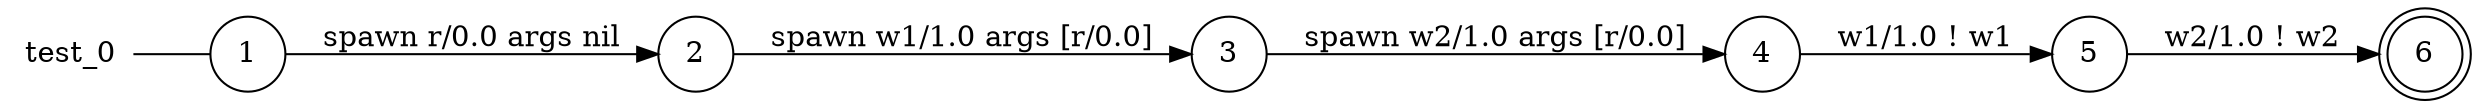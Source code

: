 digraph test_0 {
	rankdir="LR";
	n_0 [label="test_0", shape="plaintext"];
	n_1 [id="1", shape=circle, label="1"];
	n_0 -> n_1 [arrowhead=none];
	n_2 [id="4", shape=doublecircle, label="6"];
	n_3 [id="6", shape=circle, label="3"];
	n_4 [id="3", shape=circle, label="4"];
	n_5 [id="2", shape=circle, label="2"];
	n_6 [id="5", shape=circle, label="5"];

	n_6 -> n_2 [id="[$e|3]", label="w2/1.0 ! w2"];
	n_5 -> n_3 [id="[$e|0]", label="spawn w1/1.0 args [r/0.0]"];
	n_3 -> n_4 [id="[$e|4]", label="spawn w2/1.0 args [r/0.0]"];
	n_1 -> n_5 [id="[$e|2]", label="spawn r/0.0 args nil"];
	n_4 -> n_6 [id="[$e|1]", label="w1/1.0 ! w1"];
}
